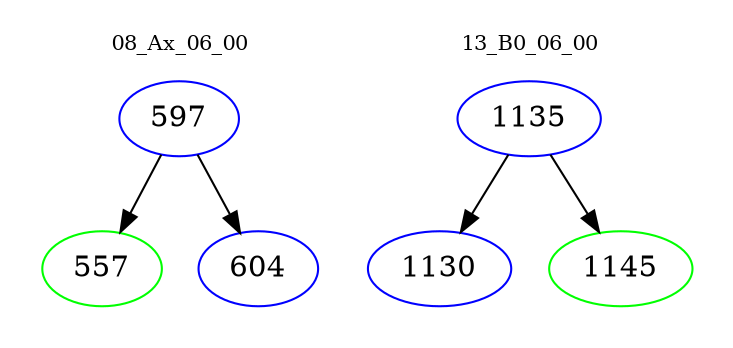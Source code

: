 digraph{
subgraph cluster_0 {
color = white
label = "08_Ax_06_00";
fontsize=10;
T0_597 [label="597", color="blue"]
T0_597 -> T0_557 [color="black"]
T0_557 [label="557", color="green"]
T0_597 -> T0_604 [color="black"]
T0_604 [label="604", color="blue"]
}
subgraph cluster_1 {
color = white
label = "13_B0_06_00";
fontsize=10;
T1_1135 [label="1135", color="blue"]
T1_1135 -> T1_1130 [color="black"]
T1_1130 [label="1130", color="blue"]
T1_1135 -> T1_1145 [color="black"]
T1_1145 [label="1145", color="green"]
}
}
